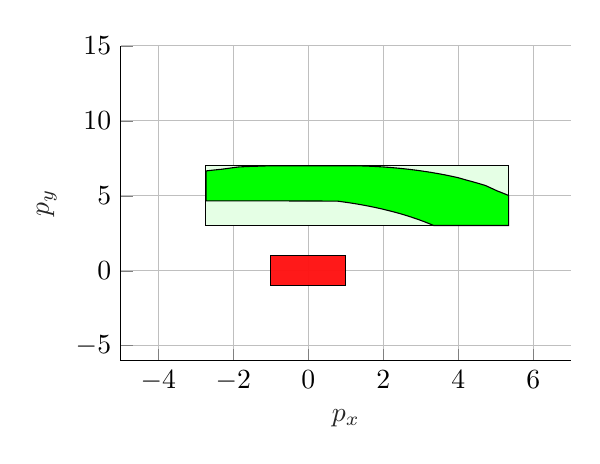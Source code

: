 % This file was created by matlab2tikz.
%
%The latest updates can be retrieved from
%  http://www.mathworks.com/matlabcentral/fileexchange/22022-matlab2tikz-matlab2tikz
%where you can also make suggestions and rate matlab2tikz.
%
\begin{tikzpicture}

\begin{axis}[%
width=5.714cm,
height=4cm,
at={(0cm,0cm)},
scale only axis,
xmin=-5,
xmax=7,
xlabel style={font=\color{white!15!black}},
xlabel={$p_{x}$},
ymin=-6,
ymax=15,
ylabel style={font=\color{white!15!black}},
ylabel={$p_{y}$},
axis background/.style={fill=white},
axis x line*=bottom,
axis y line*=left,
xmajorgrids,
ymajorgrids
]

\addplot[area legend, draw=black, fill=white, forget plot]
table[row sep=crcr] {%
x	y\\
-2.748	3.021\\
5.34	3.021\\
5.34	7.006\\
-2.748	7.006\\
-2.748	3.021\\
}--cycle;

\addplot[area legend, draw=black, fill=green, fill opacity=0.1, forget plot]
table[row sep=crcr] {%
x	y\\
-2.748	3.021\\
5.34	3.021\\
5.34	7.006\\
-2.748	7.006\\
-2.748	3.021\\
}--cycle;

\addplot[area legend, draw=black, fill=green, forget plot]
table[row sep=crcr] {%
x	y\\
3.34	3.021\\
3.39	3.021\\
3.44	3.021\\
3.49	3.021\\
3.54	3.021\\
3.59	3.021\\
3.64	3.021\\
3.69	3.021\\
3.74	3.021\\
3.79	3.021\\
3.84	3.021\\
3.89	3.021\\
3.94	3.021\\
3.99	3.021\\
4.04	3.021\\
4.09	3.021\\
4.14	3.021\\
4.19	3.021\\
4.24	3.021\\
4.29	3.021\\
4.34	3.021\\
4.39	3.021\\
4.44	3.021\\
4.49	3.021\\
4.54	3.021\\
4.59	3.021\\
4.64	3.021\\
4.69	3.021\\
4.74	3.021\\
4.79	3.021\\
4.84	3.021\\
4.89	3.021\\
4.94	3.021\\
4.99	3.021\\
5.04	3.021\\
5.09	3.021\\
5.14	3.021\\
5.19	3.021\\
5.24	3.021\\
5.29	3.021\\
5.34	3.021\\
5.34	3.071\\
5.34	3.121\\
5.34	3.171\\
5.34	3.221\\
5.34	3.271\\
5.34	3.321\\
5.34	3.371\\
5.34	3.421\\
5.34	3.471\\
5.34	3.521\\
5.34	3.571\\
5.34	3.621\\
5.34	3.671\\
5.34	3.721\\
5.34	3.771\\
5.34	3.821\\
5.34	3.871\\
5.34	3.921\\
5.34	3.971\\
5.34	4.021\\
5.34	4.071\\
5.34	4.121\\
5.34	4.171\\
5.34	4.221\\
5.34	4.271\\
5.34	4.321\\
5.34	4.371\\
5.34	4.421\\
5.34	4.471\\
5.34	4.521\\
5.34	4.571\\
5.34	4.621\\
5.34	4.671\\
5.34	4.721\\
5.34	4.771\\
5.34	4.821\\
5.34	4.871\\
5.34	4.921\\
5.34	4.971\\
5.34	5.021\\
5.3	5.064\\
5.259	5.107\\
5.218	5.149\\
5.176	5.191\\
5.134	5.232\\
5.091	5.274\\
5.048	5.314\\
4.732	5.677\\
4.686	5.714\\
4.638	5.75\\
4.591	5.786\\
4.542	5.822\\
4.494	5.857\\
4.445	5.892\\
4.396	5.926\\
4.347	5.96\\
4.297	5.993\\
4.247	6.026\\
4.003	6.201\\
3.951	6.231\\
3.898	6.26\\
3.846	6.289\\
3.793	6.317\\
3.739	6.345\\
3.686	6.372\\
3.632	6.399\\
3.578	6.425\\
3.523	6.45\\
3.469	6.475\\
3.414	6.5\\
3.359	6.523\\
3.303	6.547\\
3.248	6.57\\
3.192	6.592\\
3.136	6.613\\
3.08	6.634\\
3.023	6.655\\
2.967	6.675\\
2.91	6.694\\
2.853	6.713\\
2.796	6.731\\
2.738	6.749\\
2.681	6.766\\
2.623	6.783\\
2.565	6.799\\
2.507	6.814\\
2.449	6.829\\
2.39	6.843\\
2.332	6.856\\
2.273	6.87\\
2.214	6.882\\
2.156	6.894\\
2.097	6.905\\
2.037	6.916\\
1.978	6.926\\
1.919	6.935\\
1.859	6.944\\
1.8	6.952\\
1.74	6.96\\
1.681	6.967\\
1.621	6.974\\
1.561	6.98\\
1.502	6.985\\
1.442	6.99\\
1.382	6.994\\
1.322	6.997\\
1.262	7.0\\
1.202	7.003\\
1.142	7.004\\
1.082	7.005\\
1.022	7.006\\
0.972	7.006\\
0.922	7.006\\
0.872	7.006\\
0.822	7.006\\
0.772	7.006\\
0.722	7.006\\
0.672	7.006\\
0.622	7.006\\
0.572	7.006\\
0.522	7.006\\
0.472	7.006\\
0.422	7.006\\
0.372	7.006\\
0.322	7.006\\
0.272	7.006\\
0.222	7.006\\
0.172	7.006\\
0.122	7.006\\
0.072	7.006\\
0.022	7.006\\
-0.028	7.006\\
-0.078	7.006\\
-0.128	7.006\\
-0.178	7.006\\
-0.228	7.006\\
-0.278	7.006\\
-0.328	7.006\\
-0.378	7.006\\
-0.428	7.006\\
-0.478	7.006\\
-0.528	7.006\\
-0.578	7.006\\
-0.628	7.006\\
-0.678	7.006\\
-0.728	7.006\\
-0.778	7.006\\
-0.828	7.006\\
-0.878	7.006\\
-0.928	7.006\\
-0.978	7.006\\
-1.278	6.977\\
-1.337	6.974\\
-1.397	6.97\\
-1.457	6.966\\
-1.516	6.961\\
-1.576	6.956\\
-1.635	6.95\\
-1.695	6.943\\
-1.754	6.936\\
-1.814	6.928\\
-1.873	6.919\\
-2.328	6.765\\
-2.386	6.752\\
-2.443	6.737\\
-2.5	6.723\\
-2.557	6.707\\
-2.614	6.692\\
-2.671	6.675\\
-2.728	6.658\\
-2.728	6.608\\
-2.728	6.558\\
-2.728	6.508\\
-2.728	6.458\\
-2.728	6.408\\
-2.728	6.358\\
-2.728	6.308\\
-2.728	6.258\\
-2.728	6.208\\
-2.728	6.158\\
-2.728	6.108\\
-2.728	6.058\\
-2.728	6.008\\
-2.728	5.958\\
-2.728	5.908\\
-2.728	5.858\\
-2.728	5.808\\
-2.728	5.758\\
-2.728	5.708\\
-2.728	5.658\\
-2.728	5.608\\
-2.728	5.558\\
-2.728	5.508\\
-2.728	5.458\\
-2.728	5.408\\
-2.728	5.358\\
-2.728	5.308\\
-2.728	5.258\\
-2.728	5.208\\
-2.728	5.158\\
-2.728	5.108\\
-2.728	5.058\\
-2.728	5.008\\
-2.728	4.958\\
-2.728	4.908\\
-2.728	4.858\\
-2.728	4.808\\
-2.728	4.758\\
-2.728	4.708\\
-2.728	4.658\\
-2.678	4.658\\
-2.628	4.658\\
-2.578	4.658\\
-2.528	4.658\\
-2.478	4.658\\
-2.428	4.658\\
-2.378	4.658\\
-2.328	4.658\\
-2.278	4.658\\
-2.228	4.658\\
-2.178	4.658\\
-2.128	4.658\\
-2.078	4.658\\
-2.028	4.658\\
-1.978	4.658\\
-1.928	4.658\\
-1.878	4.658\\
-1.828	4.658\\
-1.778	4.658\\
-1.728	4.658\\
-1.678	4.658\\
-1.628	4.658\\
-1.578	4.658\\
-1.528	4.658\\
-1.478	4.658\\
-1.428	4.658\\
-1.378	4.658\\
-1.328	4.658\\
-1.278	4.658\\
-1.228	4.658\\
-1.178	4.658\\
-1.128	4.658\\
-1.078	4.658\\
-1.028	4.658\\
-0.978	4.658\\
-0.928	4.658\\
-0.878	4.658\\
-0.828	4.658\\
-0.778	4.658\\
-0.728	4.658\\
0.769	4.646\\
0.825	4.628\\
0.881	4.609\\
0.937	4.59\\
0.993	4.57\\
1.049	4.55\\
1.104	4.529\\
1.159	4.508\\
1.214	4.486\\
1.269	4.464\\
1.323	4.441\\
1.378	4.417\\
1.432	4.393\\
1.486	4.369\\
1.539	4.344\\
1.592	4.318\\
1.646	4.292\\
1.698	4.265\\
1.751	4.238\\
1.803	4.21\\
1.855	4.182\\
1.907	4.153\\
1.958	4.124\\
2.009	4.094\\
2.06	4.063\\
2.11	4.032\\
2.161	4.001\\
2.21	3.969\\
2.26	3.937\\
2.309	3.904\\
2.358	3.871\\
2.407	3.837\\
2.455	3.803\\
2.503	3.768\\
2.55	3.733\\
2.597	3.697\\
2.644	3.661\\
2.691	3.624\\
2.737	3.587\\
2.782	3.549\\
2.828	3.511\\
2.872	3.473\\
2.917	3.434\\
2.961	3.394\\
3.005	3.354\\
3.048	3.314\\
3.091	3.274\\
3.134	3.232\\
3.176	3.191\\
3.218	3.149\\
3.259	3.107\\
3.3	3.064\\
3.34	3.021\\
}--cycle;

\addplot[area legend, draw=black, fill=white, fill opacity=0.8, forget plot]
table[row sep=crcr] {%
x	y\\
-1	-1\\
1	-1\\
1	1\\
-1	1\\
}--cycle;

\addplot[area legend, draw=black, fill=red, fill opacity=0.9, forget plot]
table[row sep=crcr] {%
x	y\\
-1	-1\\
1	-1\\
1	1\\
-1	1\\
}--cycle;
\end{axis}
\end{tikzpicture}%